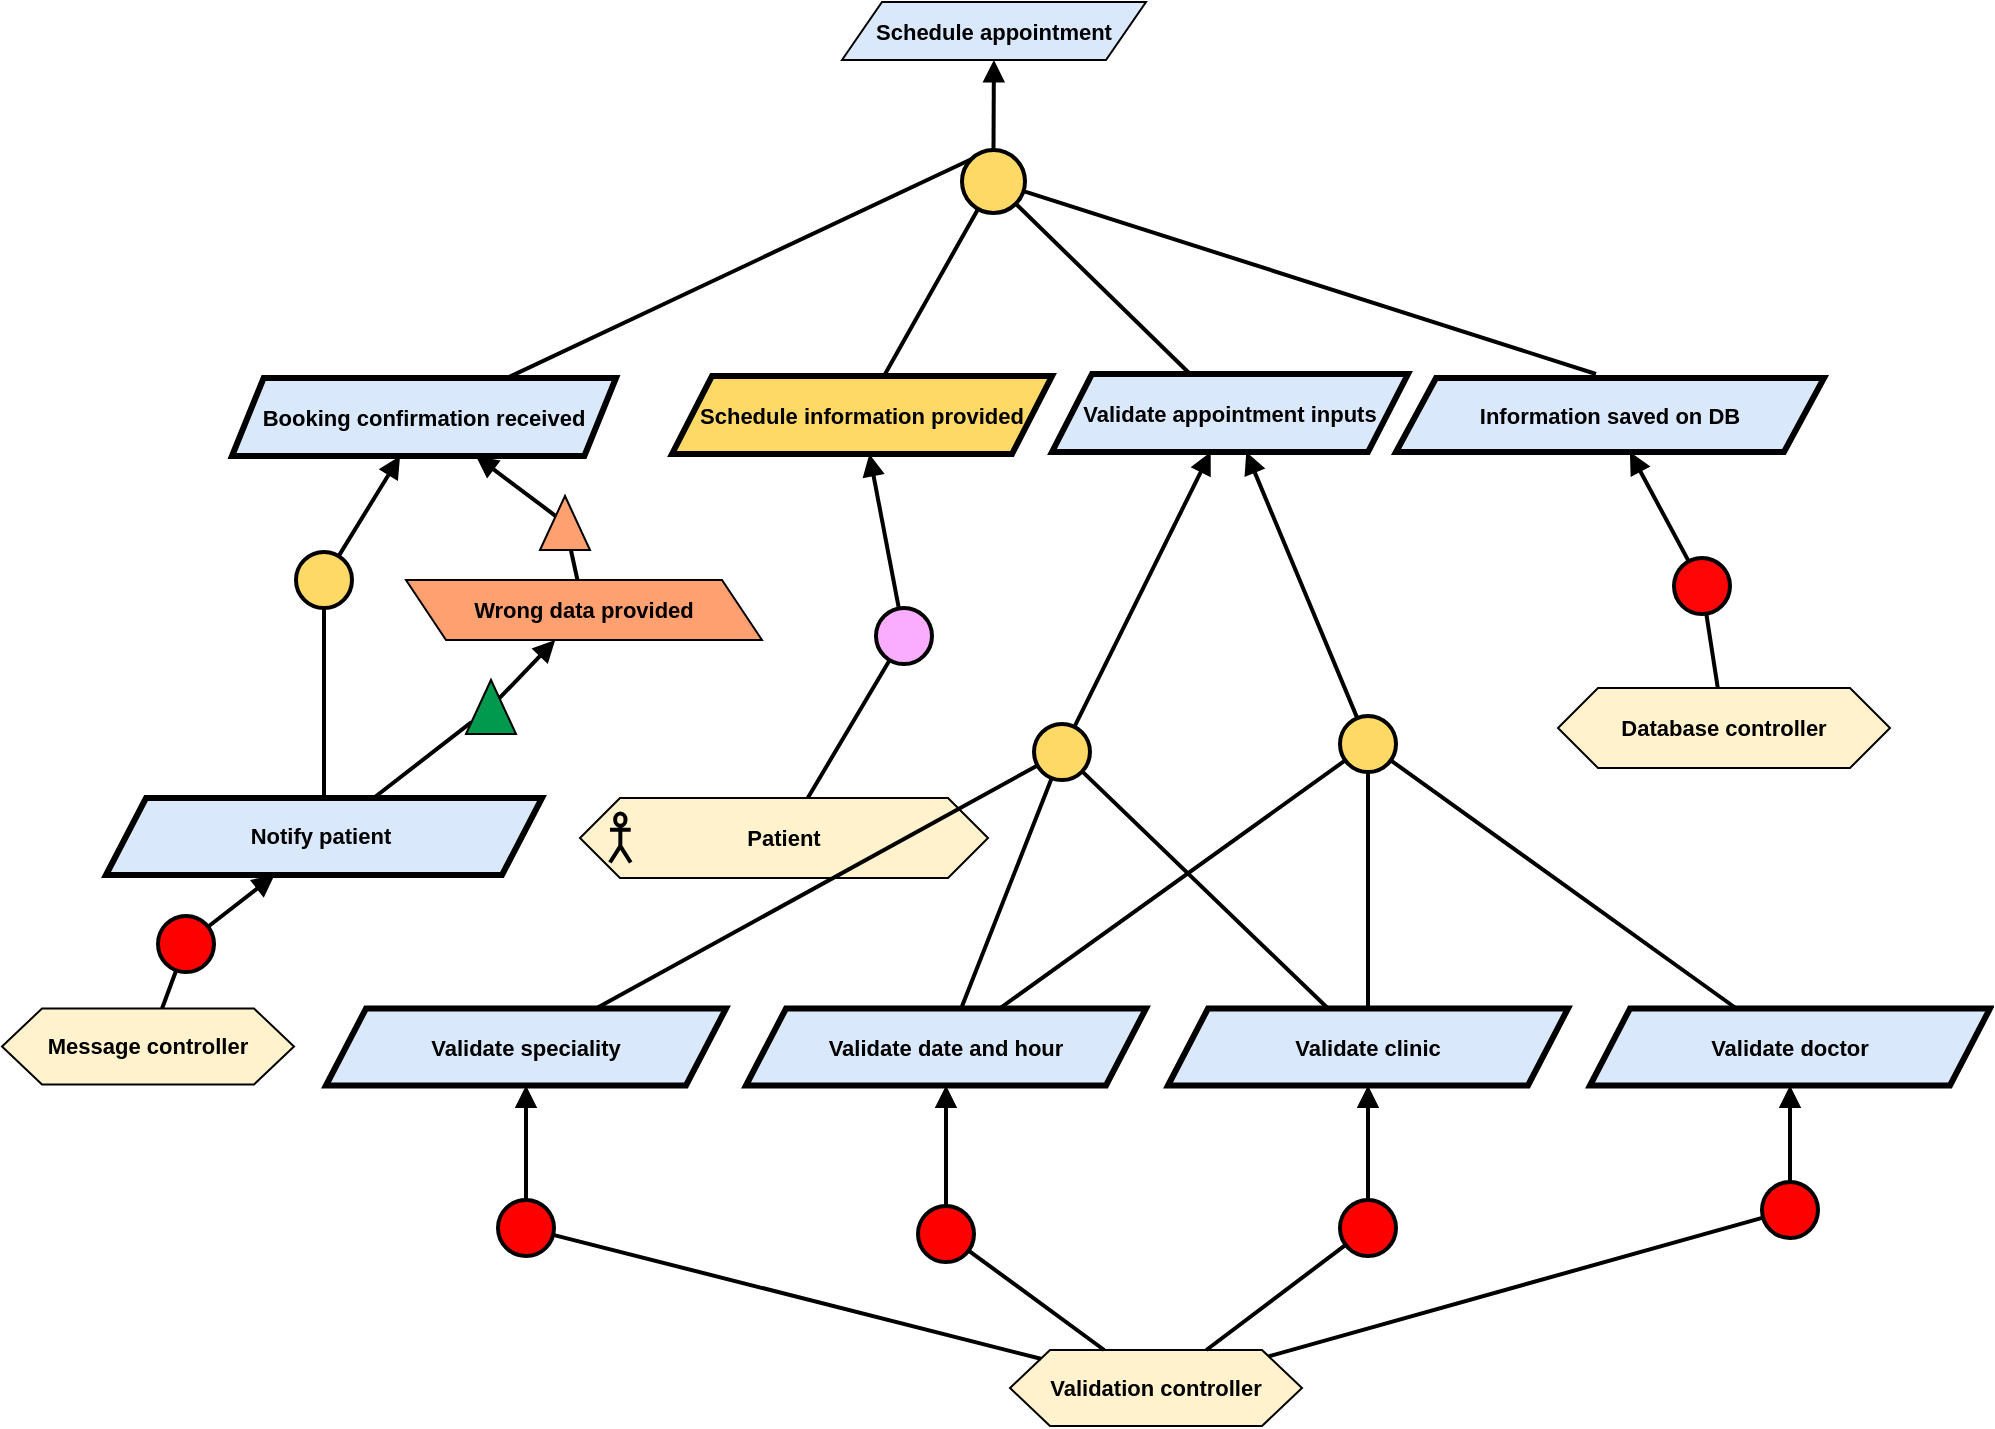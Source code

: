 <mxfile version="24.2.5" type="device">
  <diagram name="Page-1" id="M_wEQLcIumDKBrQ4-JNB">
    <mxGraphModel dx="6301" dy="-70" grid="0" gridSize="10" guides="1" tooltips="1" connect="1" arrows="1" fold="1" page="0" pageScale="1" pageWidth="827" pageHeight="1169" math="0" shadow="0">
      <root>
        <mxCell id="0" />
        <mxCell id="1" parent="0" />
        <mxCell id="FIXR1feLg8hahodherzo-3" value="&lt;b&gt;Schedule appointment&lt;/b&gt;" style="shape=parallelogram;perimeter=parallelogramPerimeter;whiteSpace=wrap;html=1;fixedSize=1;fillColor=#dae8fc;strokeColor=#000000;fontFamily=Helvetica;fontSize=11;fontColor=default;labelBackgroundColor=none;" parent="1" vertex="1">
          <mxGeometry x="-4758" y="1151" width="152" height="29" as="geometry" />
        </mxCell>
        <mxCell id="FIXR1feLg8hahodherzo-21" value="&lt;div&gt;&lt;b&gt;Validation controller&lt;/b&gt;&lt;/div&gt;" style="shape=hexagon;perimeter=hexagonPerimeter2;whiteSpace=wrap;html=1;fixedSize=1;fillColor=#FFF2CC;fontFamily=Helvetica;fontSize=11;fontColor=default;labelBackgroundColor=none;" parent="1" vertex="1">
          <mxGeometry x="-4674" y="1825" width="146" height="38" as="geometry" />
        </mxCell>
        <mxCell id="FIXR1feLg8hahodherzo-30" value="&lt;div&gt;&lt;b&gt;Message controller&lt;/b&gt;&lt;/div&gt;" style="shape=hexagon;perimeter=hexagonPerimeter2;whiteSpace=wrap;html=1;fixedSize=1;fillColor=#FFF2CC;fontFamily=Helvetica;fontSize=11;fontColor=default;labelBackgroundColor=none;" parent="1" vertex="1">
          <mxGeometry x="-5178" y="1654.25" width="146" height="38" as="geometry" />
        </mxCell>
        <mxCell id="FIXR1feLg8hahodherzo-34" value="&lt;b&gt;Booking confirmation received&lt;/b&gt;" style="shape=parallelogram;perimeter=parallelogramPerimeter;whiteSpace=wrap;html=1;fixedSize=1;fillColor=#dae8fc;strokeColor=#000000;strokeWidth=3;fontFamily=Helvetica;fontSize=11;fontColor=default;labelBackgroundColor=none;size=15.809;" parent="1" vertex="1">
          <mxGeometry x="-5063" y="1339" width="192" height="39" as="geometry" />
        </mxCell>
        <mxCell id="FIXR1feLg8hahodherzo-35" value="&lt;b&gt;Schedule information provided&lt;/b&gt;" style="shape=parallelogram;perimeter=parallelogramPerimeter;whiteSpace=wrap;html=1;fixedSize=1;fillColor=#FFD966;strokeColor=#000000;strokeWidth=3;fontFamily=Helvetica;fontSize=11;fontColor=default;labelBackgroundColor=none;" parent="1" vertex="1">
          <mxGeometry x="-4843" y="1338" width="190" height="39" as="geometry" />
        </mxCell>
        <mxCell id="FIXR1feLg8hahodherzo-36" value="&lt;b&gt;Validate appointment inputs&lt;/b&gt;" style="shape=parallelogram;perimeter=parallelogramPerimeter;whiteSpace=wrap;html=1;fixedSize=1;fillColor=#dae8fc;strokeColor=#000000;strokeWidth=3;fontFamily=Helvetica;fontSize=11;fontColor=default;labelBackgroundColor=none;" parent="1" vertex="1">
          <mxGeometry x="-4653" y="1337" width="178" height="39" as="geometry" />
        </mxCell>
        <mxCell id="FIXR1feLg8hahodherzo-37" value="" style="group;fontFamily=Helvetica;fontSize=11;fontColor=default;labelBackgroundColor=default;" parent="1" vertex="1" connectable="0">
          <mxGeometry x="-4889" y="1549" width="204" height="40" as="geometry" />
        </mxCell>
        <mxCell id="FIXR1feLg8hahodherzo-38" value="&lt;b&gt;Patient&lt;/b&gt;" style="shape=hexagon;perimeter=hexagonPerimeter2;whiteSpace=wrap;html=1;fixedSize=1;fillColor=#FFF2CC;fontFamily=Helvetica;fontSize=11;fontColor=default;labelBackgroundColor=none;" parent="FIXR1feLg8hahodherzo-37" vertex="1">
          <mxGeometry width="204" height="40" as="geometry" />
        </mxCell>
        <mxCell id="FIXR1feLg8hahodherzo-39" value="" style="shape=umlActor;verticalLabelPosition=bottom;verticalAlign=top;html=1;outlineConnect=0;fillColor=none;strokeWidth=2;fontFamily=Helvetica;fontSize=11;fontColor=default;labelBackgroundColor=default;" parent="FIXR1feLg8hahodherzo-37" vertex="1">
          <mxGeometry x="14.983" y="7.75" width="10.373" height="24.5" as="geometry" />
        </mxCell>
        <mxCell id="FIXR1feLg8hahodherzo-40" value="" style="ellipse;whiteSpace=wrap;html=1;aspect=fixed;fillColor=#FAADFF;strokeWidth=2;fontFamily=Helvetica;fontSize=11;fontColor=default;labelBackgroundColor=default;" parent="1" vertex="1">
          <mxGeometry x="-4741" y="1454" width="28" height="28" as="geometry" />
        </mxCell>
        <mxCell id="FIXR1feLg8hahodherzo-41" value="" style="endArrow=block;html=1;rounded=0;endFill=1;strokeWidth=2;strokeColor=default;align=center;verticalAlign=middle;fontFamily=Helvetica;fontSize=11;fontColor=default;labelBackgroundColor=default;" parent="1" source="FIXR1feLg8hahodherzo-40" target="FIXR1feLg8hahodherzo-35" edge="1">
          <mxGeometry width="50" height="50" relative="1" as="geometry">
            <mxPoint x="-4902.065" y="1432.222" as="sourcePoint" />
            <mxPoint x="-4628.758" y="1524.844" as="targetPoint" />
          </mxGeometry>
        </mxCell>
        <mxCell id="FIXR1feLg8hahodherzo-42" value="" style="endArrow=none;html=1;rounded=0;strokeWidth=2;strokeColor=default;align=center;verticalAlign=middle;fontFamily=Helvetica;fontSize=11;fontColor=default;labelBackgroundColor=default;" parent="1" source="FIXR1feLg8hahodherzo-38" target="FIXR1feLg8hahodherzo-40" edge="1">
          <mxGeometry width="50" height="50" relative="1" as="geometry">
            <mxPoint x="-4820" y="1496.25" as="sourcePoint" />
            <mxPoint x="-4878.06" y="1430.25" as="targetPoint" />
          </mxGeometry>
        </mxCell>
        <mxCell id="FIXR1feLg8hahodherzo-43" value="" style="ellipse;whiteSpace=wrap;html=1;aspect=fixed;fillColor=#FFD966;strokeWidth=2;" parent="1" vertex="1">
          <mxGeometry x="-4698" y="1225" width="31.5" height="31.5" as="geometry" />
        </mxCell>
        <mxCell id="FIXR1feLg8hahodherzo-44" value="" style="endArrow=block;html=1;rounded=0;endFill=1;strokeWidth=2;" parent="1" source="FIXR1feLg8hahodherzo-43" target="FIXR1feLg8hahodherzo-3" edge="1">
          <mxGeometry width="50" height="50" relative="1" as="geometry">
            <mxPoint x="-4851.005" y="1273.972" as="sourcePoint" />
            <mxPoint x="-4855" y="1229" as="targetPoint" />
          </mxGeometry>
        </mxCell>
        <mxCell id="FIXR1feLg8hahodherzo-45" value="" style="endArrow=none;html=1;rounded=0;strokeWidth=2;" parent="1" source="FIXR1feLg8hahodherzo-35" target="FIXR1feLg8hahodherzo-43" edge="1">
          <mxGeometry width="50" height="50" relative="1" as="geometry">
            <mxPoint x="-4852" y="1336" as="sourcePoint" />
            <mxPoint x="-4827" y="1272" as="targetPoint" />
          </mxGeometry>
        </mxCell>
        <mxCell id="FIXR1feLg8hahodherzo-46" value="" style="endArrow=none;html=1;rounded=0;entryX=1;entryY=1;entryDx=0;entryDy=0;strokeWidth=2;" parent="1" source="FIXR1feLg8hahodherzo-36" target="FIXR1feLg8hahodherzo-43" edge="1">
          <mxGeometry width="50" height="50" relative="1" as="geometry">
            <mxPoint x="-4831" y="1382" as="sourcePoint" />
            <mxPoint x="-4781" y="1332" as="targetPoint" />
          </mxGeometry>
        </mxCell>
        <mxCell id="FIXR1feLg8hahodherzo-47" value="" style="endArrow=none;html=1;rounded=0;strokeWidth=2;exitX=0;exitY=0;exitDx=0;exitDy=0;" parent="1" source="FIXR1feLg8hahodherzo-43" target="FIXR1feLg8hahodherzo-34" edge="1">
          <mxGeometry width="50" height="50" relative="1" as="geometry">
            <mxPoint x="-5027.316" y="1375" as="sourcePoint" />
            <mxPoint x="-4461" y="1285" as="targetPoint" />
          </mxGeometry>
        </mxCell>
        <mxCell id="FIXR1feLg8hahodherzo-95" value="&lt;b&gt;Validate speciality&lt;/b&gt;" style="shape=parallelogram;perimeter=parallelogramPerimeter;whiteSpace=wrap;html=1;fixedSize=1;fillColor=#dae8fc;strokeColor=#000000;strokeWidth=3;fontFamily=Helvetica;fontSize=11;fontColor=default;labelBackgroundColor=none;" parent="1" vertex="1">
          <mxGeometry x="-5016" y="1654.25" width="200" height="38.5" as="geometry" />
        </mxCell>
        <mxCell id="FIXR1feLg8hahodherzo-97" value="&lt;b&gt;Validate date and hour&lt;/b&gt;" style="shape=parallelogram;perimeter=parallelogramPerimeter;whiteSpace=wrap;html=1;fixedSize=1;fillColor=#dae8fc;strokeColor=#000000;strokeWidth=3;fontFamily=Helvetica;fontSize=11;fontColor=default;labelBackgroundColor=none;" parent="1" vertex="1">
          <mxGeometry x="-4806" y="1654.25" width="200" height="38.5" as="geometry" />
        </mxCell>
        <mxCell id="FIXR1feLg8hahodherzo-98" value="&lt;b&gt;Validate clinic&lt;/b&gt;" style="shape=parallelogram;perimeter=parallelogramPerimeter;whiteSpace=wrap;html=1;fixedSize=1;fillColor=#dae8fc;strokeColor=#000000;strokeWidth=3;fontFamily=Helvetica;fontSize=11;fontColor=default;labelBackgroundColor=none;" parent="1" vertex="1">
          <mxGeometry x="-4595" y="1654.25" width="200" height="38.5" as="geometry" />
        </mxCell>
        <mxCell id="FIXR1feLg8hahodherzo-99" value="" style="ellipse;whiteSpace=wrap;html=1;aspect=fixed;fillColor=#FFD966;strokeWidth=2;" parent="1" vertex="1">
          <mxGeometry x="-4662" y="1512" width="28" height="28" as="geometry" />
        </mxCell>
        <mxCell id="FIXR1feLg8hahodherzo-100" value="" style="endArrow=none;html=1;rounded=0;strokeWidth=2;" parent="1" source="FIXR1feLg8hahodherzo-95" target="FIXR1feLg8hahodherzo-99" edge="1">
          <mxGeometry width="50" height="50" relative="1" as="geometry">
            <mxPoint x="-4497.75" y="1828" as="sourcePoint" />
            <mxPoint x="-4472.75" y="1764" as="targetPoint" />
          </mxGeometry>
        </mxCell>
        <mxCell id="FIXR1feLg8hahodherzo-102" value="" style="endArrow=none;html=1;rounded=0;strokeWidth=2;" parent="1" source="FIXR1feLg8hahodherzo-97" target="FIXR1feLg8hahodherzo-99" edge="1">
          <mxGeometry width="50" height="50" relative="1" as="geometry">
            <mxPoint x="-4356.75" y="1763" as="sourcePoint" />
            <mxPoint x="-4379.75" y="1733" as="targetPoint" />
          </mxGeometry>
        </mxCell>
        <mxCell id="FIXR1feLg8hahodherzo-103" value="" style="endArrow=none;html=1;rounded=0;strokeWidth=2;" parent="1" source="FIXR1feLg8hahodherzo-98" target="FIXR1feLg8hahodherzo-99" edge="1">
          <mxGeometry width="50" height="50" relative="1" as="geometry">
            <mxPoint x="-4401.75" y="1793" as="sourcePoint" />
            <mxPoint x="-4424.75" y="1763" as="targetPoint" />
          </mxGeometry>
        </mxCell>
        <mxCell id="FIXR1feLg8hahodherzo-107" value="&lt;b&gt;Validate doctor&lt;/b&gt;" style="shape=parallelogram;perimeter=parallelogramPerimeter;whiteSpace=wrap;html=1;fixedSize=1;fillColor=#dae8fc;strokeColor=#000000;strokeWidth=3;fontFamily=Helvetica;fontSize=11;fontColor=default;labelBackgroundColor=none;" parent="1" vertex="1">
          <mxGeometry x="-4384" y="1654.25" width="200" height="38.5" as="geometry" />
        </mxCell>
        <mxCell id="FIXR1feLg8hahodherzo-108" value="" style="endArrow=none;html=1;rounded=0;strokeWidth=2;" parent="1" source="FIXR1feLg8hahodherzo-107" target="FIXR1feLg8hahodherzo-132" edge="1">
          <mxGeometry width="50" height="50" relative="1" as="geometry">
            <mxPoint x="-4048.75" y="1770" as="sourcePoint" />
            <mxPoint x="-4207.75" y="1716" as="targetPoint" />
          </mxGeometry>
        </mxCell>
        <mxCell id="FIXR1feLg8hahodherzo-110" value="" style="endArrow=block;html=1;rounded=0;endFill=1;strokeWidth=2;" parent="1" source="FIXR1feLg8hahodherzo-99" target="FIXR1feLg8hahodherzo-36" edge="1">
          <mxGeometry width="50" height="50" relative="1" as="geometry">
            <mxPoint x="-4207.278" y="1675.01" as="sourcePoint" />
            <mxPoint x="-4447.75" y="1508.5" as="targetPoint" />
          </mxGeometry>
        </mxCell>
        <mxCell id="FIXR1feLg8hahodherzo-112" value="" style="ellipse;whiteSpace=wrap;html=1;aspect=fixed;fillColor=#FF0000;strokeWidth=2;direction=south;" parent="1" vertex="1">
          <mxGeometry x="-4930" y="1750" width="28" height="28" as="geometry" />
        </mxCell>
        <mxCell id="FIXR1feLg8hahodherzo-113" value="" style="endArrow=block;html=1;rounded=0;endFill=1;strokeWidth=2;" parent="1" source="FIXR1feLg8hahodherzo-112" target="FIXR1feLg8hahodherzo-95" edge="1">
          <mxGeometry width="50" height="50" relative="1" as="geometry">
            <mxPoint x="-4588.655" y="1794.222" as="sourcePoint" />
            <mxPoint x="-4602.75" y="1761.25" as="targetPoint" />
          </mxGeometry>
        </mxCell>
        <mxCell id="FIXR1feLg8hahodherzo-114" value="" style="endArrow=none;html=1;rounded=0;strokeWidth=2;" parent="1" source="FIXR1feLg8hahodherzo-21" target="FIXR1feLg8hahodherzo-112" edge="1">
          <mxGeometry width="50" height="50" relative="1" as="geometry">
            <mxPoint x="-4809.75" y="2022.5" as="sourcePoint" />
            <mxPoint x="-4564.65" y="1792.25" as="targetPoint" />
          </mxGeometry>
        </mxCell>
        <mxCell id="FIXR1feLg8hahodherzo-117" value="" style="ellipse;whiteSpace=wrap;html=1;aspect=fixed;fillColor=#FF0000;strokeWidth=2;" parent="1" vertex="1">
          <mxGeometry x="-4720" y="1753" width="28" height="28" as="geometry" />
        </mxCell>
        <mxCell id="FIXR1feLg8hahodherzo-118" value="" style="endArrow=block;html=1;rounded=0;endFill=1;strokeWidth=2;" parent="1" source="FIXR1feLg8hahodherzo-117" target="FIXR1feLg8hahodherzo-97" edge="1">
          <mxGeometry width="50" height="50" relative="1" as="geometry">
            <mxPoint x="-4512.655" y="1786.222" as="sourcePoint" />
            <mxPoint x="-4826.75" y="1685.25" as="targetPoint" />
          </mxGeometry>
        </mxCell>
        <mxCell id="FIXR1feLg8hahodherzo-119" value="" style="endArrow=none;html=1;rounded=0;strokeWidth=2;" parent="1" source="FIXR1feLg8hahodherzo-21" target="FIXR1feLg8hahodherzo-117" edge="1">
          <mxGeometry width="50" height="50" relative="1" as="geometry">
            <mxPoint x="-4649.66" y="1892.5" as="sourcePoint" />
            <mxPoint x="-4488.65" y="1784.25" as="targetPoint" />
          </mxGeometry>
        </mxCell>
        <mxCell id="FIXR1feLg8hahodherzo-120" value="" style="ellipse;whiteSpace=wrap;html=1;aspect=fixed;fillColor=#FF0000;strokeWidth=2;" parent="1" vertex="1">
          <mxGeometry x="-4509" y="1750" width="28" height="28" as="geometry" />
        </mxCell>
        <mxCell id="FIXR1feLg8hahodherzo-121" value="" style="endArrow=block;html=1;rounded=0;endFill=1;strokeWidth=2;" parent="1" source="FIXR1feLg8hahodherzo-120" target="FIXR1feLg8hahodherzo-98" edge="1">
          <mxGeometry width="50" height="50" relative="1" as="geometry">
            <mxPoint x="-4502.655" y="1796.222" as="sourcePoint" />
            <mxPoint x="-4696.75" y="1703.25" as="targetPoint" />
          </mxGeometry>
        </mxCell>
        <mxCell id="FIXR1feLg8hahodherzo-122" value="" style="endArrow=none;html=1;rounded=0;strokeWidth=2;" parent="1" source="FIXR1feLg8hahodherzo-21" target="FIXR1feLg8hahodherzo-120" edge="1">
          <mxGeometry width="50" height="50" relative="1" as="geometry">
            <mxPoint x="-4679.75" y="1920.25" as="sourcePoint" />
            <mxPoint x="-4478.65" y="1794.25" as="targetPoint" />
          </mxGeometry>
        </mxCell>
        <mxCell id="FIXR1feLg8hahodherzo-123" value="" style="ellipse;whiteSpace=wrap;html=1;aspect=fixed;fillColor=#FF0000;strokeWidth=2;" parent="1" vertex="1">
          <mxGeometry x="-4298" y="1741" width="28" height="28" as="geometry" />
        </mxCell>
        <mxCell id="FIXR1feLg8hahodherzo-124" value="" style="endArrow=block;html=1;rounded=0;endFill=1;strokeWidth=2;" parent="1" source="FIXR1feLg8hahodherzo-123" target="FIXR1feLg8hahodherzo-107" edge="1">
          <mxGeometry width="50" height="50" relative="1" as="geometry">
            <mxPoint x="-4492.655" y="1806.222" as="sourcePoint" />
            <mxPoint x="-4499.75" y="1703.25" as="targetPoint" />
          </mxGeometry>
        </mxCell>
        <mxCell id="FIXR1feLg8hahodherzo-125" value="" style="endArrow=none;html=1;rounded=0;strokeWidth=2;" parent="1" source="FIXR1feLg8hahodherzo-21" target="FIXR1feLg8hahodherzo-123" edge="1">
          <mxGeometry width="50" height="50" relative="1" as="geometry">
            <mxPoint x="-4659.75" y="1920.25" as="sourcePoint" />
            <mxPoint x="-4626.75" y="1868.25" as="targetPoint" />
          </mxGeometry>
        </mxCell>
        <mxCell id="FIXR1feLg8hahodherzo-126" value="&lt;b&gt;Notify patient&amp;nbsp;&lt;/b&gt;" style="shape=parallelogram;perimeter=parallelogramPerimeter;whiteSpace=wrap;html=1;fixedSize=1;fillColor=#dae8fc;strokeColor=#000000;strokeWidth=3;fontFamily=Helvetica;fontSize=11;fontColor=default;labelBackgroundColor=none;" parent="1" vertex="1">
          <mxGeometry x="-5126" y="1549" width="218" height="38.5" as="geometry" />
        </mxCell>
        <mxCell id="FIXR1feLg8hahodherzo-132" value="" style="ellipse;whiteSpace=wrap;html=1;aspect=fixed;fillColor=#FFD966;strokeWidth=2;" parent="1" vertex="1">
          <mxGeometry x="-4509" y="1508" width="28" height="28" as="geometry" />
        </mxCell>
        <mxCell id="FIXR1feLg8hahodherzo-133" value="" style="endArrow=block;html=1;rounded=0;endFill=1;strokeWidth=2;" parent="1" source="FIXR1feLg8hahodherzo-132" target="FIXR1feLg8hahodherzo-36" edge="1">
          <mxGeometry width="50" height="50" relative="1" as="geometry">
            <mxPoint x="-4530" y="1530" as="sourcePoint" />
            <mxPoint x="-4502" y="1385" as="targetPoint" />
          </mxGeometry>
        </mxCell>
        <mxCell id="FIXR1feLg8hahodherzo-134" value="" style="endArrow=none;html=1;rounded=0;strokeWidth=2;" parent="1" source="FIXR1feLg8hahodherzo-98" target="FIXR1feLg8hahodherzo-132" edge="1">
          <mxGeometry width="50" height="50" relative="1" as="geometry">
            <mxPoint x="-4492" y="1664" as="sourcePoint" />
            <mxPoint x="-4528" y="1557" as="targetPoint" />
          </mxGeometry>
        </mxCell>
        <mxCell id="FIXR1feLg8hahodherzo-135" value="" style="endArrow=none;html=1;rounded=0;strokeWidth=2;" parent="1" source="FIXR1feLg8hahodherzo-97" target="FIXR1feLg8hahodherzo-132" edge="1">
          <mxGeometry width="50" height="50" relative="1" as="geometry">
            <mxPoint x="-4688" y="1664" as="sourcePoint" />
            <mxPoint x="-4643" y="1549" as="targetPoint" />
          </mxGeometry>
        </mxCell>
        <mxCell id="ZpXnfEx7CvquUOzYopGN-1" value="&lt;b&gt;Information saved on DB&lt;/b&gt;" style="shape=parallelogram;perimeter=parallelogramPerimeter;whiteSpace=wrap;html=1;fixedSize=1;fillColor=#dae8fc;strokeColor=#000000;strokeWidth=3;fontFamily=Helvetica;fontSize=11;fontColor=default;labelBackgroundColor=none;" parent="1" vertex="1">
          <mxGeometry x="-4481" y="1339" width="214" height="37" as="geometry" />
        </mxCell>
        <mxCell id="ZpXnfEx7CvquUOzYopGN-3" value="" style="endArrow=none;html=1;rounded=0;strokeWidth=2;" parent="1" target="FIXR1feLg8hahodherzo-43" edge="1">
          <mxGeometry width="50" height="50" relative="1" as="geometry">
            <mxPoint x="-4381" y="1337" as="sourcePoint" />
            <mxPoint x="-4444" y="1286" as="targetPoint" />
          </mxGeometry>
        </mxCell>
        <mxCell id="ZpXnfEx7CvquUOzYopGN-4" value="&lt;div&gt;&lt;b&gt;Database controller&lt;/b&gt;&lt;/div&gt;" style="shape=hexagon;perimeter=hexagonPerimeter2;whiteSpace=wrap;html=1;fixedSize=1;fillColor=#FFF2CC;fontFamily=Helvetica;fontSize=11;fontColor=default;labelBackgroundColor=none;" parent="1" vertex="1">
          <mxGeometry x="-4400" y="1494" width="166" height="40" as="geometry" />
        </mxCell>
        <mxCell id="ZpXnfEx7CvquUOzYopGN-5" value="" style="ellipse;whiteSpace=wrap;html=1;aspect=fixed;fillColor=#FF0505;strokeWidth=2;fontFamily=Helvetica;fontSize=11;fontColor=default;labelBackgroundColor=default;" parent="1" vertex="1">
          <mxGeometry x="-4342" y="1429" width="28" height="28" as="geometry" />
        </mxCell>
        <mxCell id="ZpXnfEx7CvquUOzYopGN-6" value="" style="endArrow=block;html=1;rounded=0;endFill=1;strokeWidth=2;strokeColor=default;align=center;verticalAlign=middle;fontFamily=Helvetica;fontSize=11;fontColor=default;labelBackgroundColor=default;" parent="1" source="ZpXnfEx7CvquUOzYopGN-5" target="ZpXnfEx7CvquUOzYopGN-1" edge="1">
          <mxGeometry width="50" height="50" relative="1" as="geometry">
            <mxPoint x="-4292.005" y="1436.972" as="sourcePoint" />
            <mxPoint x="-4121" y="1247" as="targetPoint" />
          </mxGeometry>
        </mxCell>
        <mxCell id="ZpXnfEx7CvquUOzYopGN-7" value="" style="endArrow=none;html=1;rounded=0;strokeWidth=2;strokeColor=default;align=center;verticalAlign=middle;fontFamily=Helvetica;fontSize=11;fontColor=default;labelBackgroundColor=default;" parent="1" source="ZpXnfEx7CvquUOzYopGN-4" target="ZpXnfEx7CvquUOzYopGN-5" edge="1">
          <mxGeometry width="50" height="50" relative="1" as="geometry">
            <mxPoint x="-4291" y="1495" as="sourcePoint" />
            <mxPoint x="-4268" y="1435" as="targetPoint" />
          </mxGeometry>
        </mxCell>
        <mxCell id="ZpXnfEx7CvquUOzYopGN-8" value="Wrong data provided" style="shape=parallelogram;perimeter=parallelogramPerimeter;whiteSpace=wrap;html=1;fixedSize=1;fillColor=#FFA070;fontStyle=1;fontFamily=Helvetica;fontSize=11;fontColor=default;labelBackgroundColor=none;flipH=1;flipV=0;" parent="1" vertex="1">
          <mxGeometry x="-4976" y="1440" width="178" height="30" as="geometry" />
        </mxCell>
        <mxCell id="ZpXnfEx7CvquUOzYopGN-23" value="" style="ellipse;whiteSpace=wrap;html=1;aspect=fixed;fillColor=#FF0000;strokeWidth=2;" parent="1" vertex="1">
          <mxGeometry x="-5100" y="1608" width="28" height="28" as="geometry" />
        </mxCell>
        <mxCell id="ZpXnfEx7CvquUOzYopGN-24" value="" style="endArrow=block;html=1;rounded=0;endFill=1;strokeWidth=2;" parent="1" source="ZpXnfEx7CvquUOzYopGN-23" target="FIXR1feLg8hahodherzo-126" edge="1">
          <mxGeometry width="50" height="50" relative="1" as="geometry">
            <mxPoint x="-4791.005" y="1666.972" as="sourcePoint" />
            <mxPoint x="-4795" y="1622" as="targetPoint" />
          </mxGeometry>
        </mxCell>
        <mxCell id="ZpXnfEx7CvquUOzYopGN-25" value="" style="endArrow=none;html=1;rounded=0;strokeWidth=2;" parent="1" source="FIXR1feLg8hahodherzo-30" target="ZpXnfEx7CvquUOzYopGN-23" edge="1">
          <mxGeometry width="50" height="50" relative="1" as="geometry">
            <mxPoint x="-4792" y="1729" as="sourcePoint" />
            <mxPoint x="-4767" y="1665" as="targetPoint" />
          </mxGeometry>
        </mxCell>
        <mxCell id="0oekk6XXAwCMjcijdzS--12" value="" style="endArrow=block;html=1;rounded=0;endFill=1;strokeWidth=2;" edge="1" source="0oekk6XXAwCMjcijdzS--14" parent="1" target="FIXR1feLg8hahodherzo-34">
          <mxGeometry width="50" height="50" relative="1" as="geometry">
            <mxPoint x="-4619.5" y="1450" as="sourcePoint" />
            <mxPoint x="-4707.5" y="1448" as="targetPoint" />
          </mxGeometry>
        </mxCell>
        <mxCell id="0oekk6XXAwCMjcijdzS--13" value="" style="endArrow=none;html=1;rounded=0;strokeWidth=2;" edge="1" target="0oekk6XXAwCMjcijdzS--14" parent="1" source="ZpXnfEx7CvquUOzYopGN-8">
          <mxGeometry width="50" height="50" relative="1" as="geometry">
            <mxPoint x="-4707.5" y="1531" as="sourcePoint" />
            <mxPoint x="-4629.256" y="1484.998" as="targetPoint" />
          </mxGeometry>
        </mxCell>
        <mxCell id="0oekk6XXAwCMjcijdzS--14" value="" style="triangle;whiteSpace=wrap;html=1;rotation=-90;fillColor=#FFA070;" vertex="1" parent="1">
          <mxGeometry x="-4910" y="1399" width="27" height="25" as="geometry" />
        </mxCell>
        <mxCell id="0oekk6XXAwCMjcijdzS--19" value="" style="endArrow=block;html=1;rounded=0;endFill=1;strokeWidth=2;" edge="1" source="0oekk6XXAwCMjcijdzS--21" parent="1" target="ZpXnfEx7CvquUOzYopGN-8">
          <mxGeometry width="50" height="50" relative="1" as="geometry">
            <mxPoint x="-4864.5" y="1494.57" as="sourcePoint" />
            <mxPoint x="-4872.882" y="1503" as="targetPoint" />
          </mxGeometry>
        </mxCell>
        <mxCell id="0oekk6XXAwCMjcijdzS--20" value="" style="endArrow=none;html=1;rounded=0;strokeWidth=2;" edge="1" target="0oekk6XXAwCMjcijdzS--21" parent="1" source="FIXR1feLg8hahodherzo-126">
          <mxGeometry width="50" height="50" relative="1" as="geometry">
            <mxPoint x="-4940.855" y="1613.57" as="sourcePoint" />
            <mxPoint x="-4874.256" y="1529.568" as="targetPoint" />
          </mxGeometry>
        </mxCell>
        <mxCell id="0oekk6XXAwCMjcijdzS--21" value="" style="triangle;whiteSpace=wrap;html=1;rotation=-90;fillColor=#00994D;" vertex="1" parent="1">
          <mxGeometry x="-4947" y="1491.0" width="27" height="25" as="geometry" />
        </mxCell>
        <mxCell id="0oekk6XXAwCMjcijdzS--23" value="" style="ellipse;whiteSpace=wrap;html=1;aspect=fixed;fillColor=#FFD966;strokeWidth=2;" vertex="1" parent="1">
          <mxGeometry x="-5031" y="1426" width="28" height="28" as="geometry" />
        </mxCell>
        <mxCell id="0oekk6XXAwCMjcijdzS--24" value="" style="endArrow=block;html=1;rounded=0;endFill=1;strokeWidth=2;" edge="1" source="0oekk6XXAwCMjcijdzS--23" parent="1" target="FIXR1feLg8hahodherzo-34">
          <mxGeometry width="50" height="50" relative="1" as="geometry">
            <mxPoint x="-5017.005" y="1563.972" as="sourcePoint" />
            <mxPoint x="-5021" y="1519" as="targetPoint" />
          </mxGeometry>
        </mxCell>
        <mxCell id="0oekk6XXAwCMjcijdzS--25" value="" style="endArrow=none;html=1;rounded=0;strokeWidth=2;" edge="1" target="0oekk6XXAwCMjcijdzS--23" parent="1" source="FIXR1feLg8hahodherzo-126">
          <mxGeometry width="50" height="50" relative="1" as="geometry">
            <mxPoint x="-5018" y="1560" as="sourcePoint" />
            <mxPoint x="-4993" y="1562" as="targetPoint" />
          </mxGeometry>
        </mxCell>
      </root>
    </mxGraphModel>
  </diagram>
</mxfile>
